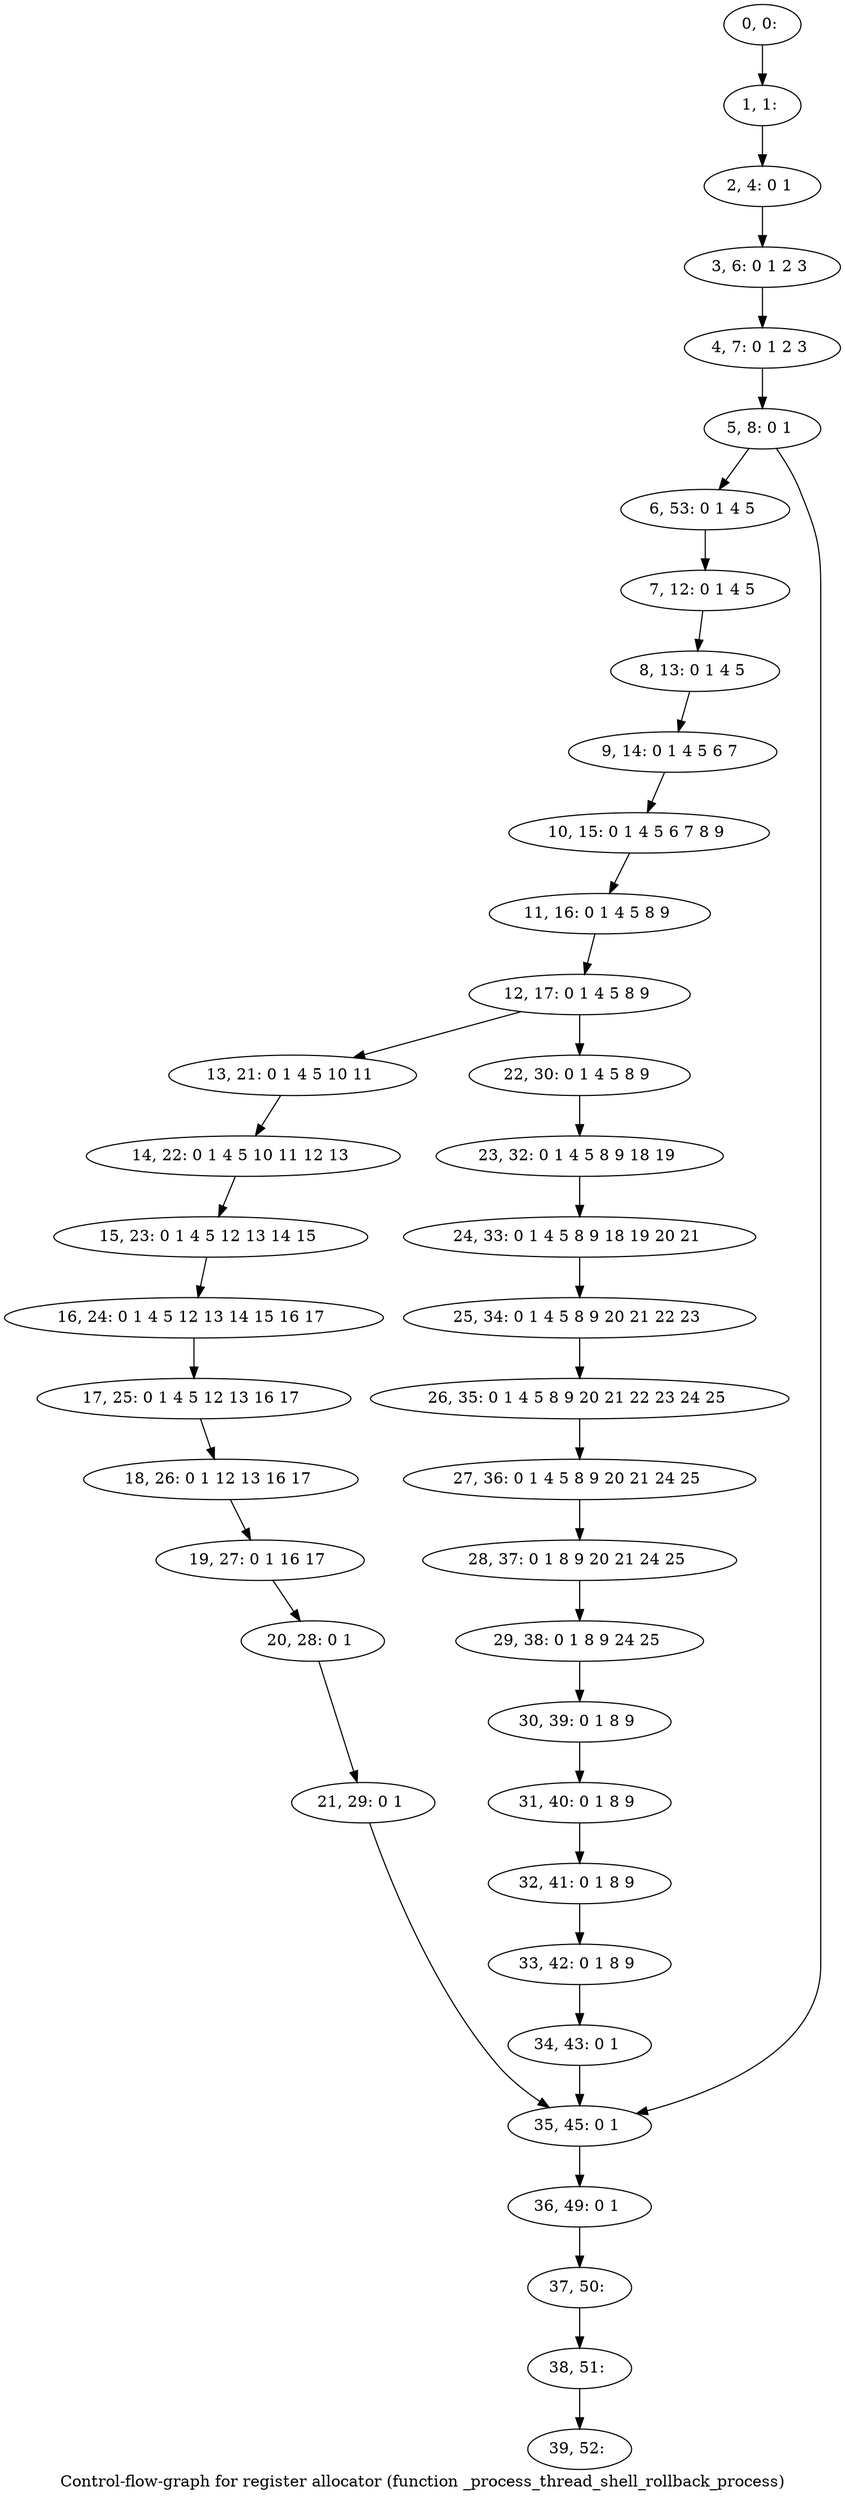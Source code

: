 digraph G {
graph [label="Control-flow-graph for register allocator (function _process_thread_shell_rollback_process)"]
0[label="0, 0: "];
1[label="1, 1: "];
2[label="2, 4: 0 1 "];
3[label="3, 6: 0 1 2 3 "];
4[label="4, 7: 0 1 2 3 "];
5[label="5, 8: 0 1 "];
6[label="6, 53: 0 1 4 5 "];
7[label="7, 12: 0 1 4 5 "];
8[label="8, 13: 0 1 4 5 "];
9[label="9, 14: 0 1 4 5 6 7 "];
10[label="10, 15: 0 1 4 5 6 7 8 9 "];
11[label="11, 16: 0 1 4 5 8 9 "];
12[label="12, 17: 0 1 4 5 8 9 "];
13[label="13, 21: 0 1 4 5 10 11 "];
14[label="14, 22: 0 1 4 5 10 11 12 13 "];
15[label="15, 23: 0 1 4 5 12 13 14 15 "];
16[label="16, 24: 0 1 4 5 12 13 14 15 16 17 "];
17[label="17, 25: 0 1 4 5 12 13 16 17 "];
18[label="18, 26: 0 1 12 13 16 17 "];
19[label="19, 27: 0 1 16 17 "];
20[label="20, 28: 0 1 "];
21[label="21, 29: 0 1 "];
22[label="22, 30: 0 1 4 5 8 9 "];
23[label="23, 32: 0 1 4 5 8 9 18 19 "];
24[label="24, 33: 0 1 4 5 8 9 18 19 20 21 "];
25[label="25, 34: 0 1 4 5 8 9 20 21 22 23 "];
26[label="26, 35: 0 1 4 5 8 9 20 21 22 23 24 25 "];
27[label="27, 36: 0 1 4 5 8 9 20 21 24 25 "];
28[label="28, 37: 0 1 8 9 20 21 24 25 "];
29[label="29, 38: 0 1 8 9 24 25 "];
30[label="30, 39: 0 1 8 9 "];
31[label="31, 40: 0 1 8 9 "];
32[label="32, 41: 0 1 8 9 "];
33[label="33, 42: 0 1 8 9 "];
34[label="34, 43: 0 1 "];
35[label="35, 45: 0 1 "];
36[label="36, 49: 0 1 "];
37[label="37, 50: "];
38[label="38, 51: "];
39[label="39, 52: "];
0->1 ;
1->2 ;
2->3 ;
3->4 ;
4->5 ;
5->6 ;
5->35 ;
6->7 ;
7->8 ;
8->9 ;
9->10 ;
10->11 ;
11->12 ;
12->13 ;
12->22 ;
13->14 ;
14->15 ;
15->16 ;
16->17 ;
17->18 ;
18->19 ;
19->20 ;
20->21 ;
21->35 ;
22->23 ;
23->24 ;
24->25 ;
25->26 ;
26->27 ;
27->28 ;
28->29 ;
29->30 ;
30->31 ;
31->32 ;
32->33 ;
33->34 ;
34->35 ;
35->36 ;
36->37 ;
37->38 ;
38->39 ;
}
